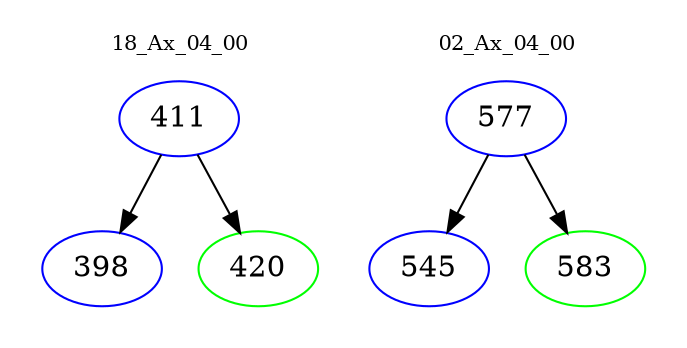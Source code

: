 digraph{
subgraph cluster_0 {
color = white
label = "18_Ax_04_00";
fontsize=10;
T0_411 [label="411", color="blue"]
T0_411 -> T0_398 [color="black"]
T0_398 [label="398", color="blue"]
T0_411 -> T0_420 [color="black"]
T0_420 [label="420", color="green"]
}
subgraph cluster_1 {
color = white
label = "02_Ax_04_00";
fontsize=10;
T1_577 [label="577", color="blue"]
T1_577 -> T1_545 [color="black"]
T1_545 [label="545", color="blue"]
T1_577 -> T1_583 [color="black"]
T1_583 [label="583", color="green"]
}
}
